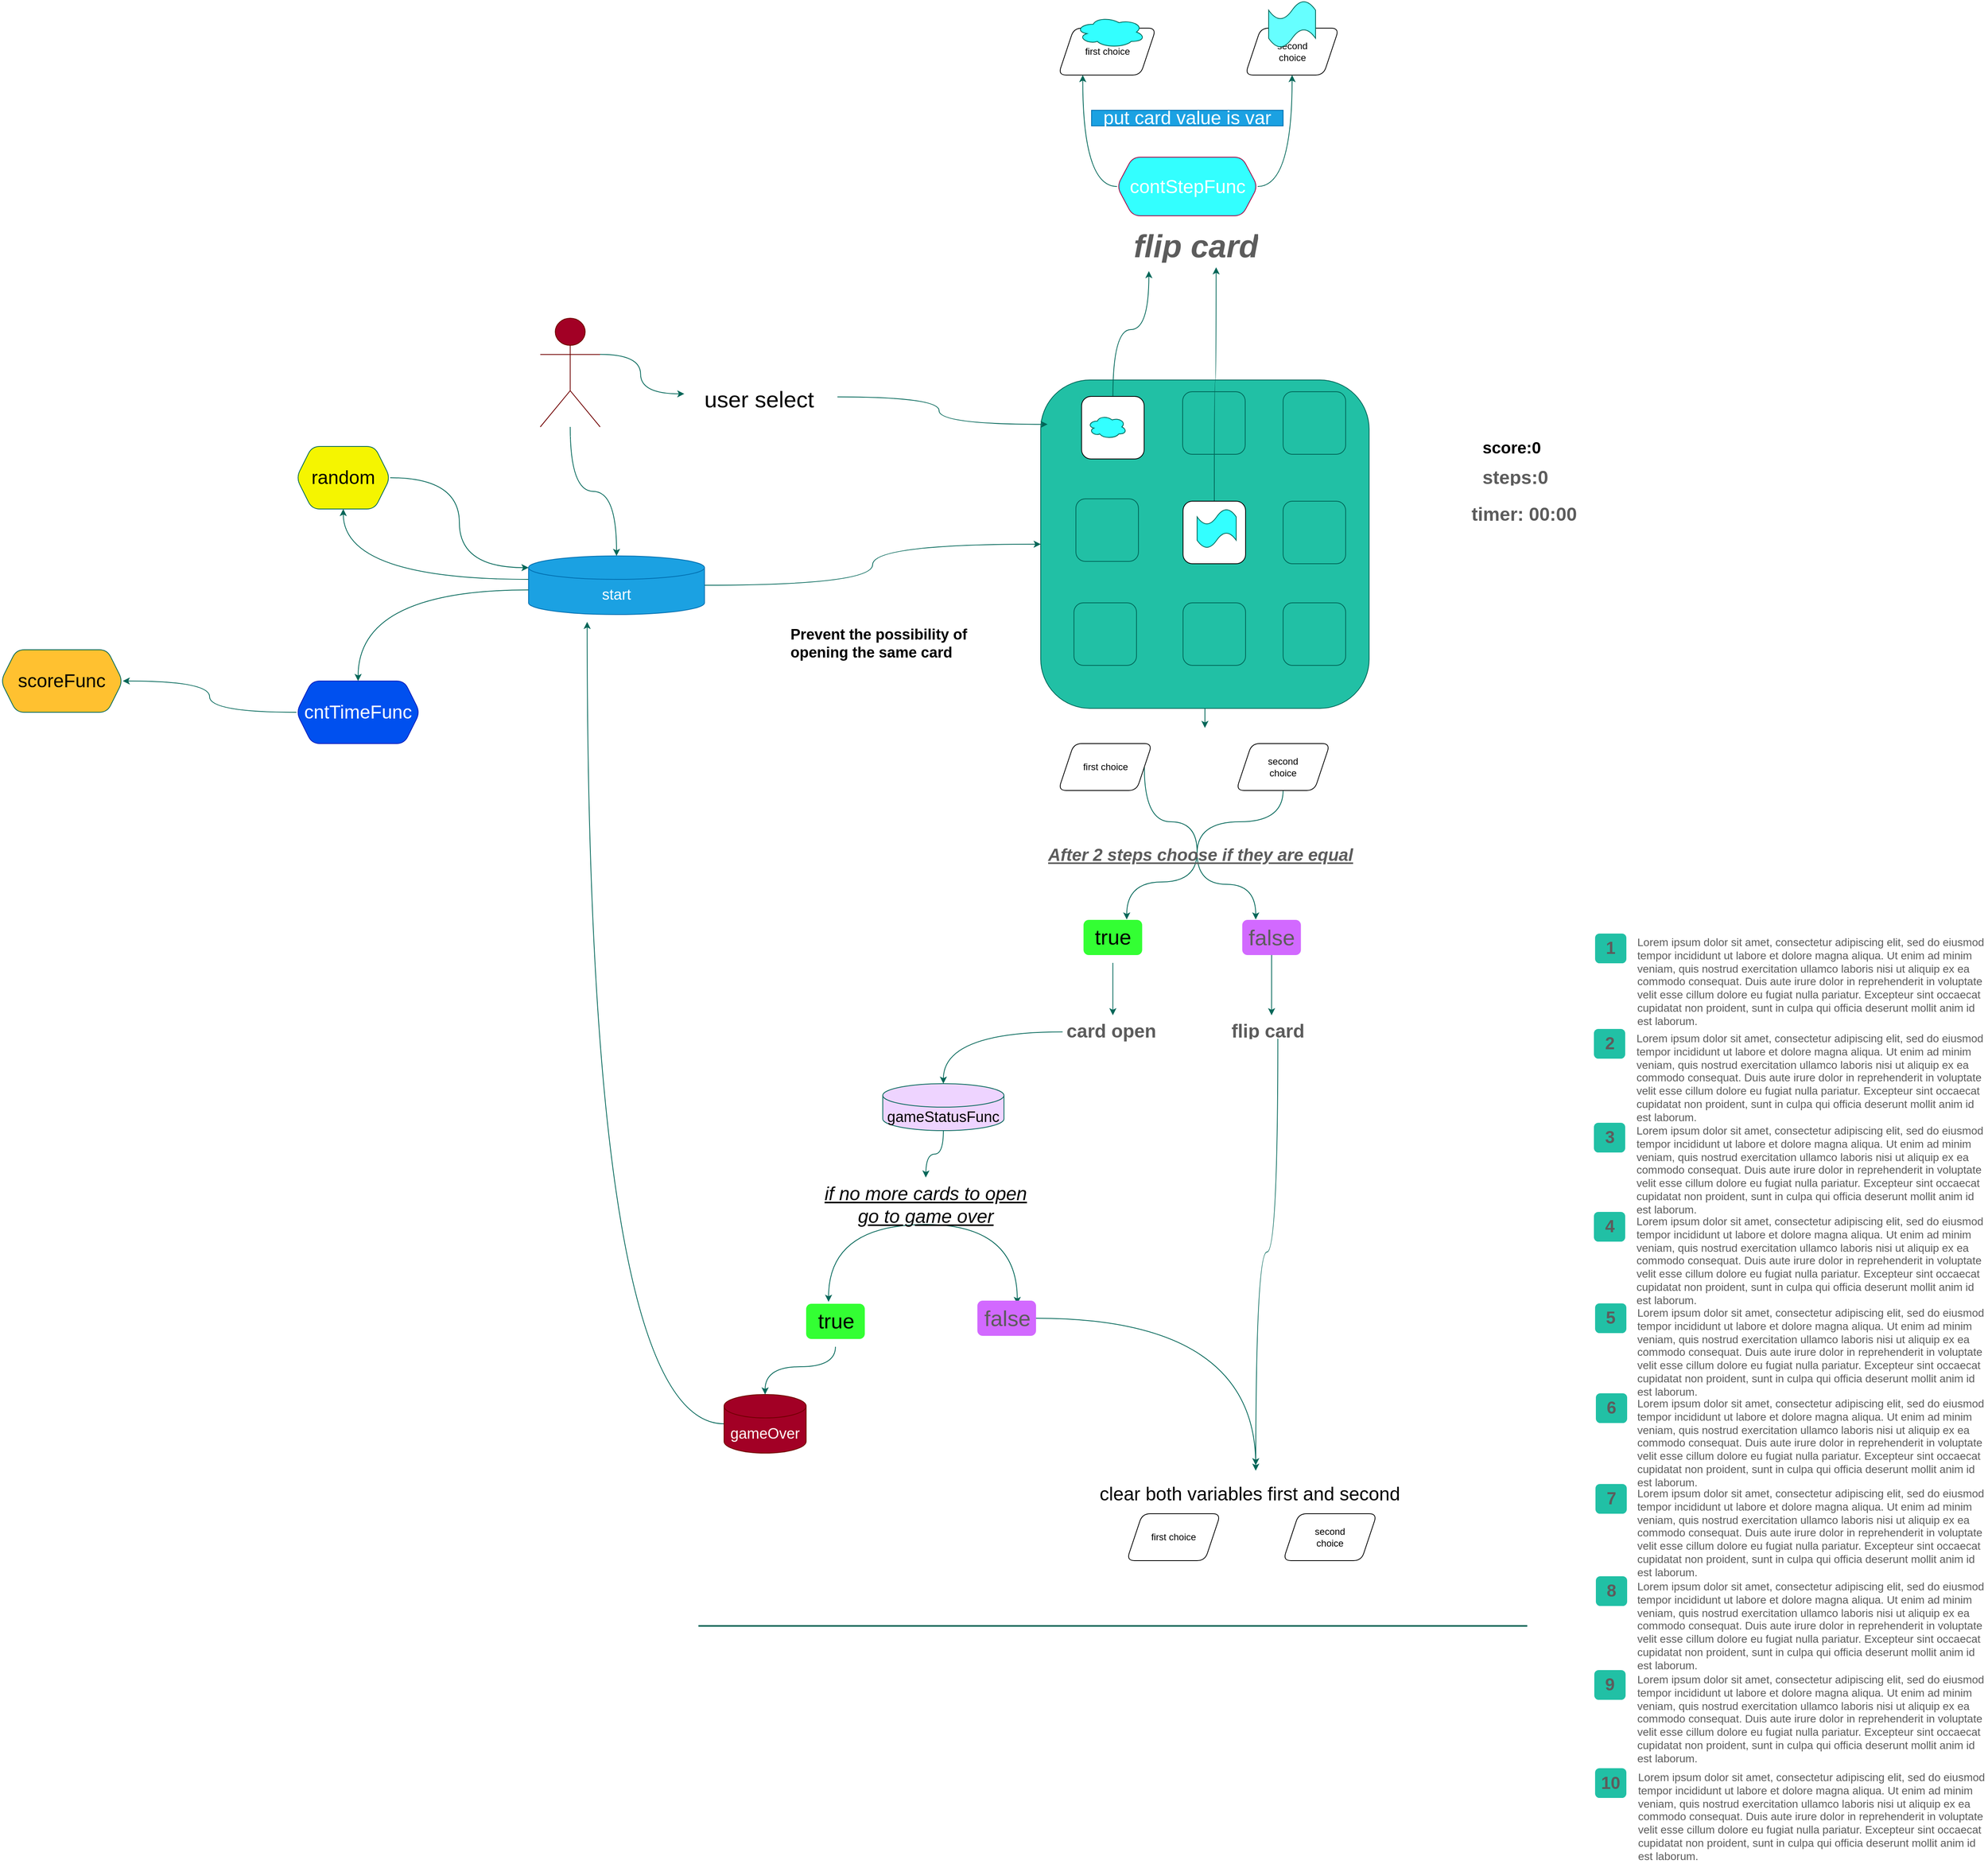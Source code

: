 <mxfile version="14.3.2" type="github">
  <diagram id="Ht1M8jgEwFfnCIfOTk4-" name="Page-1">
    <mxGraphModel dx="4477" dy="3192" grid="1" gridSize="15" guides="1" tooltips="1" connect="1" arrows="1" fold="1" page="1" pageScale="1" pageWidth="827" pageHeight="1169" math="0" shadow="0">
      <root>
        <mxCell id="0" />
        <mxCell id="1" parent="0" />
        <mxCell id="SCVMTBWpLvtzJIhz15lM-1" value="" style="line;strokeWidth=2;html=1;fontSize=14;fillColor=#21C0A5;strokeColor=#006658;fontColor=#5C5C5C;rounded=1;" parent="1" vertex="1">
          <mxGeometry x="22.25" y="943.5" width="1060" height="10" as="geometry" />
        </mxCell>
        <mxCell id="7OVz4w7n9kzEPWy-4BBC-4" value="1" style="whiteSpace=wrap;html=1;strokeColor=none;fontStyle=1;fontSize=22;labelBackgroundColor=none;fillColor=#21C0A5;fontColor=#5C5C5C;rounded=1;" parent="1" vertex="1">
          <mxGeometry x="1169" y="63" width="40" height="38" as="geometry" />
        </mxCell>
        <mxCell id="7OVz4w7n9kzEPWy-4BBC-5" value="2" style="whiteSpace=wrap;html=1;strokeColor=none;fontStyle=1;fontSize=22;labelBackgroundColor=none;fillColor=#21C0A5;fontColor=#5C5C5C;rounded=1;" parent="1" vertex="1">
          <mxGeometry x="1167.5" y="185" width="40" height="38" as="geometry" />
        </mxCell>
        <mxCell id="7OVz4w7n9kzEPWy-4BBC-6" value="3" style="whiteSpace=wrap;html=1;strokeColor=none;fontStyle=1;fontSize=22;labelBackgroundColor=none;fillColor=#21C0A5;fontColor=#5C5C5C;rounded=1;" parent="1" vertex="1">
          <mxGeometry x="1167.5" y="305" width="40" height="38" as="geometry" />
        </mxCell>
        <mxCell id="7OVz4w7n9kzEPWy-4BBC-7" value="4" style="whiteSpace=wrap;html=1;strokeColor=none;fontStyle=1;fontSize=22;labelBackgroundColor=none;fillColor=#21C0A5;fontColor=#5C5C5C;rounded=1;" parent="1" vertex="1">
          <mxGeometry x="1167.5" y="419" width="40" height="38" as="geometry" />
        </mxCell>
        <mxCell id="7OVz4w7n9kzEPWy-4BBC-8" value="5" style="whiteSpace=wrap;html=1;strokeColor=none;fontStyle=1;fontSize=22;labelBackgroundColor=none;fillColor=#21C0A5;fontColor=#5C5C5C;rounded=1;" parent="1" vertex="1">
          <mxGeometry x="1169" y="536" width="40" height="38" as="geometry" />
        </mxCell>
        <mxCell id="7OVz4w7n9kzEPWy-4BBC-9" value="6" style="whiteSpace=wrap;html=1;strokeColor=none;fontStyle=1;fontSize=22;labelBackgroundColor=none;fillColor=#21C0A5;fontColor=#5C5C5C;rounded=1;" parent="1" vertex="1">
          <mxGeometry x="1170" y="651" width="40" height="38" as="geometry" />
        </mxCell>
        <mxCell id="7OVz4w7n9kzEPWy-4BBC-10" value="7" style="whiteSpace=wrap;html=1;strokeColor=none;fontStyle=1;fontSize=22;labelBackgroundColor=none;fillColor=#21C0A5;fontColor=#5C5C5C;rounded=1;" parent="1" vertex="1">
          <mxGeometry x="1169.5" y="767" width="40" height="38" as="geometry" />
        </mxCell>
        <mxCell id="7OVz4w7n9kzEPWy-4BBC-11" value="8" style="whiteSpace=wrap;html=1;strokeColor=none;fontStyle=1;fontSize=22;labelBackgroundColor=none;fillColor=#21C0A5;fontColor=#5C5C5C;rounded=1;" parent="1" vertex="1">
          <mxGeometry x="1170" y="885" width="40" height="38" as="geometry" />
        </mxCell>
        <mxCell id="7OVz4w7n9kzEPWy-4BBC-12" value="9" style="whiteSpace=wrap;html=1;strokeColor=none;fontStyle=1;fontSize=22;labelBackgroundColor=none;fillColor=#21C0A5;fontColor=#5C5C5C;rounded=1;" parent="1" vertex="1">
          <mxGeometry x="1168" y="1005" width="40" height="38" as="geometry" />
        </mxCell>
        <mxCell id="7OVz4w7n9kzEPWy-4BBC-13" value="&lt;span&gt;Lorem ipsum dolor sit amet, consectetur adipiscing elit, sed do eiusmod tempor incididunt ut labore et dolore magna aliqua. Ut enim ad minim veniam, quis nostrud exercitation ullamco laboris nisi ut aliquip ex ea commodo consequat. Duis aute irure dolor in reprehenderit in voluptate velit esse cillum dolore eu fugiat nulla pariatur. Excepteur sint occaecat cupidatat non proident, sunt in culpa qui officia deserunt mollit anim id est laborum.&lt;/span&gt;&lt;br&gt;" style="text;html=1;align=left;verticalAlign=top;spacingTop=-4;fontSize=14;labelBackgroundColor=none;whiteSpace=wrap;fontColor=#5C5C5C;rounded=1;" parent="1" vertex="1">
          <mxGeometry x="1220.5" y="62.5" width="449" height="118" as="geometry" />
        </mxCell>
        <mxCell id="7OVz4w7n9kzEPWy-4BBC-14" value="&lt;span&gt;Lorem ipsum dolor sit amet, consectetur adipiscing elit, sed do eiusmod tempor incididunt ut labore et dolore magna aliqua. Ut enim ad minim veniam, quis nostrud exercitation ullamco laboris nisi ut aliquip ex ea commodo consequat. Duis aute irure dolor in reprehenderit in voluptate velit esse cillum dolore eu fugiat nulla pariatur. Excepteur sint occaecat cupidatat non proident, sunt in culpa qui officia deserunt mollit anim id est laborum.&lt;/span&gt;&lt;br&gt;" style="text;html=1;align=left;verticalAlign=top;spacingTop=-4;fontSize=14;labelBackgroundColor=none;whiteSpace=wrap;fontColor=#5C5C5C;rounded=1;" parent="1" vertex="1">
          <mxGeometry x="1219.5" y="185.5" width="450" height="115" as="geometry" />
        </mxCell>
        <mxCell id="7OVz4w7n9kzEPWy-4BBC-15" value="&lt;span&gt;Lorem ipsum dolor sit amet, consectetur adipiscing elit, sed do eiusmod tempor incididunt ut labore et dolore magna aliqua. Ut enim ad minim veniam, quis nostrud exercitation ullamco laboris nisi ut aliquip ex ea commodo consequat. Duis aute irure dolor in reprehenderit in voluptate velit esse cillum dolore eu fugiat nulla pariatur. Excepteur sint occaecat cupidatat non proident, sunt in culpa qui officia deserunt mollit anim id est laborum.&lt;/span&gt;&lt;br&gt;" style="text;html=1;align=left;verticalAlign=top;spacingTop=-4;fontSize=14;labelBackgroundColor=none;whiteSpace=wrap;fontColor=#5C5C5C;rounded=1;" parent="1" vertex="1">
          <mxGeometry x="1219.5" y="303.5" width="450" height="117" as="geometry" />
        </mxCell>
        <mxCell id="7OVz4w7n9kzEPWy-4BBC-16" value="&lt;span&gt;Lorem ipsum dolor sit amet, consectetur adipiscing elit, sed do eiusmod tempor incididunt ut labore et dolore magna aliqua. Ut enim ad minim veniam, quis nostrud exercitation ullamco laboris nisi ut aliquip ex ea commodo consequat. Duis aute irure dolor in reprehenderit in voluptate velit esse cillum dolore eu fugiat nulla pariatur. Excepteur sint occaecat cupidatat non proident, sunt in culpa qui officia deserunt mollit anim id est laborum.&lt;/span&gt;&lt;br&gt;" style="text;html=1;align=left;verticalAlign=top;spacingTop=-4;fontSize=14;labelBackgroundColor=none;whiteSpace=wrap;fontColor=#5C5C5C;rounded=1;" parent="1" vertex="1">
          <mxGeometry x="1219.5" y="419.5" width="450" height="121" as="geometry" />
        </mxCell>
        <mxCell id="7OVz4w7n9kzEPWy-4BBC-17" value="&lt;span&gt;Lorem ipsum dolor sit amet, consectetur adipiscing elit, sed do eiusmod tempor incididunt ut labore et dolore magna aliqua. Ut enim ad minim veniam, quis nostrud exercitation ullamco laboris nisi ut aliquip ex ea commodo consequat. Duis aute irure dolor in reprehenderit in voluptate velit esse cillum dolore eu fugiat nulla pariatur. Excepteur sint occaecat cupidatat non proident, sunt in culpa qui officia deserunt mollit anim id est laborum.&lt;/span&gt;&lt;br&gt;" style="text;html=1;align=left;verticalAlign=top;spacingTop=-4;fontSize=14;labelBackgroundColor=none;whiteSpace=wrap;fontColor=#5C5C5C;rounded=1;" parent="1" vertex="1">
          <mxGeometry x="1220.5" y="536.5" width="449" height="114" as="geometry" />
        </mxCell>
        <mxCell id="7OVz4w7n9kzEPWy-4BBC-18" value="&lt;span&gt;Lorem ipsum dolor sit amet, consectetur adipiscing elit, sed do eiusmod tempor incididunt ut labore et dolore magna aliqua. Ut enim ad minim veniam, quis nostrud exercitation ullamco laboris nisi ut aliquip ex ea commodo consequat. Duis aute irure dolor in reprehenderit in voluptate velit esse cillum dolore eu fugiat nulla pariatur. Excepteur sint occaecat cupidatat non proident, sunt in culpa qui officia deserunt mollit anim id est laborum.&lt;/span&gt;&lt;br&gt;" style="text;html=1;align=left;verticalAlign=top;spacingTop=-4;fontSize=14;labelBackgroundColor=none;whiteSpace=wrap;fontColor=#5C5C5C;rounded=1;" parent="1" vertex="1">
          <mxGeometry x="1220.5" y="652.5" width="450" height="118" as="geometry" />
        </mxCell>
        <mxCell id="7OVz4w7n9kzEPWy-4BBC-19" value="&lt;span&gt;Lorem ipsum dolor sit amet, consectetur adipiscing elit, sed do eiusmod tempor incididunt ut labore et dolore magna aliqua. Ut enim ad minim veniam, quis nostrud exercitation ullamco laboris nisi ut aliquip ex ea commodo consequat. Duis aute irure dolor in reprehenderit in voluptate velit esse cillum dolore eu fugiat nulla pariatur. Excepteur sint occaecat cupidatat non proident, sunt in culpa qui officia deserunt mollit anim id est laborum.&lt;/span&gt;&lt;br&gt;" style="text;html=1;align=left;verticalAlign=top;spacingTop=-4;fontSize=14;labelBackgroundColor=none;whiteSpace=wrap;fontColor=#5C5C5C;rounded=1;" parent="1" vertex="1">
          <mxGeometry x="1220.5" y="767.5" width="449" height="113" as="geometry" />
        </mxCell>
        <mxCell id="7OVz4w7n9kzEPWy-4BBC-20" value="&lt;span&gt;Lorem ipsum dolor sit amet, consectetur adipiscing elit, sed do eiusmod tempor incididunt ut labore et dolore magna aliqua. Ut enim ad minim veniam, quis nostrud exercitation ullamco laboris nisi ut aliquip ex ea commodo consequat. Duis aute irure dolor in reprehenderit in voluptate velit esse cillum dolore eu fugiat nulla pariatur. Excepteur sint occaecat cupidatat non proident, sunt in culpa qui officia deserunt mollit anim id est laborum.&lt;/span&gt;&lt;br&gt;" style="text;html=1;align=left;verticalAlign=top;spacingTop=-4;fontSize=14;labelBackgroundColor=none;whiteSpace=wrap;fontColor=#5C5C5C;rounded=1;" parent="1" vertex="1">
          <mxGeometry x="1220.5" y="886.5" width="449" height="124" as="geometry" />
        </mxCell>
        <mxCell id="7OVz4w7n9kzEPWy-4BBC-21" value="&lt;span&gt;Lorem ipsum dolor sit amet, consectetur adipiscing elit, sed do eiusmod tempor incididunt ut labore et dolore magna aliqua. Ut enim ad minim veniam, quis nostrud exercitation ullamco laboris nisi ut aliquip ex ea commodo consequat. Duis aute irure dolor in reprehenderit in voluptate velit esse cillum dolore eu fugiat nulla pariatur. Excepteur sint occaecat cupidatat non proident, sunt in culpa qui officia deserunt mollit anim id est laborum.&lt;/span&gt;&lt;br&gt;" style="text;html=1;align=left;verticalAlign=top;spacingTop=-4;fontSize=14;labelBackgroundColor=none;whiteSpace=wrap;fontColor=#5C5C5C;rounded=1;" parent="1" vertex="1">
          <mxGeometry x="1220.5" y="1005.5" width="449" height="115" as="geometry" />
        </mxCell>
        <mxCell id="7OVz4w7n9kzEPWy-4BBC-22" value="10" style="whiteSpace=wrap;html=1;strokeColor=none;fontStyle=1;fontSize=22;labelBackgroundColor=none;fillColor=#21C0A5;fontColor=#5C5C5C;rounded=1;" parent="1" vertex="1">
          <mxGeometry x="1169" y="1130.5" width="40" height="38" as="geometry" />
        </mxCell>
        <mxCell id="7OVz4w7n9kzEPWy-4BBC-23" value="&lt;span&gt;Lorem ipsum dolor sit amet, consectetur adipiscing elit, sed do eiusmod tempor incididunt ut labore et dolore magna aliqua. Ut enim ad minim veniam, quis nostrud exercitation ullamco laboris nisi ut aliquip ex ea commodo consequat. Duis aute irure dolor in reprehenderit in voluptate velit esse cillum dolore eu fugiat nulla pariatur. Excepteur sint occaecat cupidatat non proident, sunt in culpa qui officia deserunt mollit anim id est laborum.&lt;/span&gt;&lt;br&gt;" style="text;html=1;align=left;verticalAlign=top;spacingTop=-4;fontSize=14;labelBackgroundColor=none;whiteSpace=wrap;fontColor=#5C5C5C;rounded=1;" parent="1" vertex="1">
          <mxGeometry x="1221.5" y="1131" width="449" height="115" as="geometry" />
        </mxCell>
        <mxCell id="6ClH8MUro_-HS9Rw8stD-7" value="" style="whiteSpace=wrap;html=1;aspect=fixed;fillColor=#21C0A5;strokeColor=#006658;fontColor=#5C5C5C;rounded=1;" vertex="1" parent="1">
          <mxGeometry x="460" y="-645" width="420" height="420" as="geometry" />
        </mxCell>
        <mxCell id="6ClH8MUro_-HS9Rw8stD-15" value="first choice" style="shape=parallelogram;perimeter=parallelogramPerimeter;whiteSpace=wrap;html=1;fixedSize=1;rounded=1;" vertex="1" parent="1">
          <mxGeometry x="482.5" y="-1095" width="125" height="60" as="geometry" />
        </mxCell>
        <mxCell id="6ClH8MUro_-HS9Rw8stD-16" value="second&lt;br&gt;choice" style="shape=parallelogram;perimeter=parallelogramPerimeter;whiteSpace=wrap;html=1;fixedSize=1;rounded=1;" vertex="1" parent="1">
          <mxGeometry x="721.5" y="-1095" width="120" height="60" as="geometry" />
        </mxCell>
        <mxCell id="6ClH8MUro_-HS9Rw8stD-25" value="" style="whiteSpace=wrap;html=1;aspect=fixed;fillColor=#21C0A5;strokeColor=#006658;fontColor=#5C5C5C;rounded=1;" vertex="1" parent="1">
          <mxGeometry x="641.5" y="-630" width="80" height="80" as="geometry" />
        </mxCell>
        <mxCell id="6ClH8MUro_-HS9Rw8stD-169" style="edgeStyle=orthogonalEdgeStyle;curved=1;rounded=1;orthogonalLoop=1;jettySize=auto;html=1;entryX=0.135;entryY=1.179;entryDx=0;entryDy=0;entryPerimeter=0;strokeColor=#006658;fillColor=#21C0A5;fontSize=19;fontColor=#000000;" edge="1" parent="1" source="6ClH8MUro_-HS9Rw8stD-26" target="6ClH8MUro_-HS9Rw8stD-164">
          <mxGeometry relative="1" as="geometry" />
        </mxCell>
        <mxCell id="6ClH8MUro_-HS9Rw8stD-26" value="" style="whiteSpace=wrap;html=1;aspect=fixed;rounded=1;" vertex="1" parent="1">
          <mxGeometry x="512.25" y="-624" width="80" height="80" as="geometry" />
        </mxCell>
        <mxCell id="6ClH8MUro_-HS9Rw8stD-27" value="" style="whiteSpace=wrap;html=1;aspect=fixed;fillColor=#21C0A5;strokeColor=#006658;fontColor=#5C5C5C;rounded=1;" vertex="1" parent="1">
          <mxGeometry x="770" y="-630" width="80" height="80" as="geometry" />
        </mxCell>
        <mxCell id="6ClH8MUro_-HS9Rw8stD-28" value="" style="whiteSpace=wrap;html=1;aspect=fixed;fillColor=#21C0A5;strokeColor=#006658;fontColor=#5C5C5C;rounded=1;" vertex="1" parent="1">
          <mxGeometry x="505" y="-493" width="80" height="80" as="geometry" />
        </mxCell>
        <mxCell id="6ClH8MUro_-HS9Rw8stD-171" style="edgeStyle=orthogonalEdgeStyle;curved=1;rounded=1;orthogonalLoop=1;jettySize=auto;html=1;entryX=0.613;entryY=1.098;entryDx=0;entryDy=0;entryPerimeter=0;strokeColor=#006658;fillColor=#21C0A5;fontSize=19;fontColor=#000000;" edge="1" parent="1" source="6ClH8MUro_-HS9Rw8stD-29" target="6ClH8MUro_-HS9Rw8stD-164">
          <mxGeometry relative="1" as="geometry" />
        </mxCell>
        <mxCell id="6ClH8MUro_-HS9Rw8stD-29" value="" style="whiteSpace=wrap;html=1;aspect=fixed;rounded=1;" vertex="1" parent="1">
          <mxGeometry x="642" y="-490" width="80" height="80" as="geometry" />
        </mxCell>
        <mxCell id="6ClH8MUro_-HS9Rw8stD-30" value="" style="whiteSpace=wrap;html=1;aspect=fixed;fillColor=#21C0A5;strokeColor=#006658;fontColor=#5C5C5C;rounded=1;" vertex="1" parent="1">
          <mxGeometry x="770" y="-490" width="80" height="80" as="geometry" />
        </mxCell>
        <mxCell id="6ClH8MUro_-HS9Rw8stD-31" value="" style="whiteSpace=wrap;html=1;aspect=fixed;fillColor=#21C0A5;strokeColor=#006658;fontColor=#5C5C5C;rounded=1;" vertex="1" parent="1">
          <mxGeometry x="502.5" y="-360" width="80" height="80" as="geometry" />
        </mxCell>
        <mxCell id="6ClH8MUro_-HS9Rw8stD-32" value="" style="whiteSpace=wrap;html=1;aspect=fixed;fillColor=#21C0A5;strokeColor=#006658;fontColor=#5C5C5C;rounded=1;" vertex="1" parent="1">
          <mxGeometry x="642" y="-360" width="80" height="80" as="geometry" />
        </mxCell>
        <mxCell id="6ClH8MUro_-HS9Rw8stD-33" value="" style="whiteSpace=wrap;html=1;aspect=fixed;fillColor=#21C0A5;strokeColor=#006658;fontColor=#5C5C5C;rounded=1;" vertex="1" parent="1">
          <mxGeometry x="770" y="-360" width="80" height="80" as="geometry" />
        </mxCell>
        <mxCell id="6ClH8MUro_-HS9Rw8stD-34" style="edgeStyle=orthogonalEdgeStyle;orthogonalLoop=1;jettySize=auto;html=1;exitX=0.5;exitY=1;exitDx=0;exitDy=0;strokeColor=#006658;fontColor=#5C5C5C;curved=1;" edge="1" parent="1" source="6ClH8MUro_-HS9Rw8stD-7">
          <mxGeometry relative="1" as="geometry">
            <mxPoint x="670" y="-200" as="targetPoint" />
          </mxGeometry>
        </mxCell>
        <mxCell id="6ClH8MUro_-HS9Rw8stD-131" value="" style="edgeStyle=orthogonalEdgeStyle;curved=1;rounded=1;orthogonalLoop=1;jettySize=auto;html=1;strokeColor=#006658;fillColor=#21C0A5;fontSize=24;fontColor=#000000;" edge="1" parent="1" source="6ClH8MUro_-HS9Rw8stD-41" target="6ClH8MUro_-HS9Rw8stD-110">
          <mxGeometry relative="1" as="geometry" />
        </mxCell>
        <mxCell id="6ClH8MUro_-HS9Rw8stD-134" style="edgeStyle=orthogonalEdgeStyle;curved=1;rounded=1;orthogonalLoop=1;jettySize=auto;html=1;exitX=1;exitY=0.333;exitDx=0;exitDy=0;exitPerimeter=0;entryX=0.021;entryY=0.135;entryDx=0;entryDy=0;entryPerimeter=0;strokeColor=#006658;fillColor=#21C0A5;fontSize=29;fontColor=#000000;" edge="1" parent="1" source="6ClH8MUro_-HS9Rw8stD-135" target="6ClH8MUro_-HS9Rw8stD-7">
          <mxGeometry relative="1" as="geometry" />
        </mxCell>
        <mxCell id="6ClH8MUro_-HS9Rw8stD-41" value="Actor" style="shape=umlActor;verticalLabelPosition=bottom;verticalAlign=top;html=1;outlineConnect=0;fillColor=#a20025;strokeColor=#6F0000;fontColor=#ffffff;rounded=1;" vertex="1" parent="1">
          <mxGeometry x="-180" y="-724" width="76.5" height="139" as="geometry" />
        </mxCell>
        <mxCell id="6ClH8MUro_-HS9Rw8stD-42" value="" style="ellipse;shape=cloud;whiteSpace=wrap;html=1;strokeColor=#006658;fontColor=#5C5C5C;rounded=1;fillColor=#33FFFF;" vertex="1" parent="1">
          <mxGeometry x="520" y="-600" width="50" height="30" as="geometry" />
        </mxCell>
        <mxCell id="6ClH8MUro_-HS9Rw8stD-44" value="" style="ellipse;shape=cloud;whiteSpace=wrap;html=1;strokeColor=#006658;fontColor=#5C5C5C;rounded=1;fillColor=#33FFFF;" vertex="1" parent="1">
          <mxGeometry x="505" y="-1110" width="88.5" height="40" as="geometry" />
        </mxCell>
        <mxCell id="6ClH8MUro_-HS9Rw8stD-47" value="" style="shape=tape;whiteSpace=wrap;html=1;strokeColor=#006658;fontColor=#5C5C5C;rounded=1;fillColor=#33FFFF;" vertex="1" parent="1">
          <mxGeometry x="660" y="-480" width="50" height="50" as="geometry" />
        </mxCell>
        <mxCell id="6ClH8MUro_-HS9Rw8stD-49" value="" style="shape=tape;whiteSpace=wrap;html=1;strokeColor=#006658;fontColor=#5C5C5C;rounded=1;fillColor=#66FFFF;" vertex="1" parent="1">
          <mxGeometry x="751.5" y="-1130" width="60" height="60" as="geometry" />
        </mxCell>
        <mxCell id="6ClH8MUro_-HS9Rw8stD-64" value="" style="edgeStyle=orthogonalEdgeStyle;curved=1;rounded=1;orthogonalLoop=1;jettySize=auto;html=1;strokeColor=#006658;fillColor=#21C0A5;fontColor=#5C5C5C;fontSize=16;" edge="1" parent="1" source="6ClH8MUro_-HS9Rw8stD-51">
          <mxGeometry relative="1" as="geometry">
            <mxPoint x="735" y="45" as="targetPoint" />
            <Array as="points">
              <mxPoint x="660" y="-80" />
              <mxPoint x="660" />
              <mxPoint x="735" />
            </Array>
          </mxGeometry>
        </mxCell>
        <mxCell id="6ClH8MUro_-HS9Rw8stD-51" value="second&lt;br&gt;choice" style="shape=parallelogram;perimeter=parallelogramPerimeter;whiteSpace=wrap;html=1;fixedSize=1;rounded=1;" vertex="1" parent="1">
          <mxGeometry x="710" y="-180" width="120" height="60" as="geometry" />
        </mxCell>
        <mxCell id="6ClH8MUro_-HS9Rw8stD-75" style="edgeStyle=orthogonalEdgeStyle;curved=1;rounded=1;orthogonalLoop=1;jettySize=auto;html=1;exitX=1;exitY=0.5;exitDx=0;exitDy=0;strokeColor=#006658;fillColor=#21C0A5;fontSize=28;fontColor=#000000;" edge="1" parent="1" source="6ClH8MUro_-HS9Rw8stD-52">
          <mxGeometry relative="1" as="geometry">
            <mxPoint x="570" y="45" as="targetPoint" />
            <Array as="points">
              <mxPoint x="660" y="-80" />
              <mxPoint x="660" y="-3" />
              <mxPoint x="570" y="-3" />
            </Array>
          </mxGeometry>
        </mxCell>
        <mxCell id="6ClH8MUro_-HS9Rw8stD-52" value="first choice" style="shape=parallelogram;perimeter=parallelogramPerimeter;whiteSpace=wrap;html=1;fixedSize=1;rounded=1;" vertex="1" parent="1">
          <mxGeometry x="482.5" y="-180" width="120" height="60" as="geometry" />
        </mxCell>
        <mxCell id="6ClH8MUro_-HS9Rw8stD-72" style="edgeStyle=orthogonalEdgeStyle;curved=1;rounded=1;orthogonalLoop=1;jettySize=auto;html=1;entryX=0.5;entryY=0;entryDx=0;entryDy=0;strokeColor=#006658;fillColor=#21C0A5;fontSize=28;fontColor=#000000;" edge="1" parent="1" source="6ClH8MUro_-HS9Rw8stD-61" target="6ClH8MUro_-HS9Rw8stD-63">
          <mxGeometry relative="1" as="geometry" />
        </mxCell>
        <mxCell id="6ClH8MUro_-HS9Rw8stD-61" value="true" style="text;html=1;align=center;verticalAlign=middle;resizable=0;points=[];autosize=1;rounded=1;fillColor=#33FF33;perimeterSpacing=10;glass=0;fontSize=27;" vertex="1" parent="1">
          <mxGeometry x="514.75" y="45.5" width="75" height="45" as="geometry" />
        </mxCell>
        <mxCell id="6ClH8MUro_-HS9Rw8stD-73" style="edgeStyle=orthogonalEdgeStyle;curved=1;rounded=1;orthogonalLoop=1;jettySize=auto;html=1;strokeColor=#006658;fillColor=#21C0A5;fontSize=28;fontColor=#000000;" edge="1" parent="1" source="6ClH8MUro_-HS9Rw8stD-62">
          <mxGeometry relative="1" as="geometry">
            <mxPoint x="755.25" y="167.5" as="targetPoint" />
          </mxGeometry>
        </mxCell>
        <mxCell id="6ClH8MUro_-HS9Rw8stD-62" value="false" style="text;html=1;align=center;verticalAlign=middle;resizable=0;points=[];autosize=1;fontColor=#5C5C5C;rounded=1;fillColor=#D269FF;fontSize=28;" vertex="1" parent="1">
          <mxGeometry x="717.75" y="45.5" width="75" height="45" as="geometry" />
        </mxCell>
        <mxCell id="6ClH8MUro_-HS9Rw8stD-145" style="edgeStyle=orthogonalEdgeStyle;curved=1;rounded=1;orthogonalLoop=1;jettySize=auto;html=1;entryX=0.5;entryY=0;entryDx=0;entryDy=0;entryPerimeter=0;strokeColor=#006658;fillColor=#21C0A5;fontSize=29;fontColor=#000000;" edge="1" parent="1" source="6ClH8MUro_-HS9Rw8stD-63" target="6ClH8MUro_-HS9Rw8stD-101">
          <mxGeometry relative="1" as="geometry" />
        </mxCell>
        <mxCell id="6ClH8MUro_-HS9Rw8stD-63" value="&lt;h1&gt;card open&lt;/h1&gt;" style="text;html=1;strokeColor=none;fillColor=none;spacing=5;spacingTop=-20;whiteSpace=wrap;overflow=hidden;rounded=0;fontColor=#5C5C5C;" vertex="1" parent="1">
          <mxGeometry x="488" y="167.5" width="128.5" height="42.5" as="geometry" />
        </mxCell>
        <mxCell id="6ClH8MUro_-HS9Rw8stD-154" style="edgeStyle=orthogonalEdgeStyle;curved=1;rounded=1;orthogonalLoop=1;jettySize=auto;html=1;strokeColor=#006658;fillColor=#21C0A5;fontSize=29;fontColor=#000000;" edge="1" parent="1" source="6ClH8MUro_-HS9Rw8stD-74">
          <mxGeometry relative="1" as="geometry">
            <mxPoint x="735" y="743" as="targetPoint" />
          </mxGeometry>
        </mxCell>
        <mxCell id="6ClH8MUro_-HS9Rw8stD-74" value="&lt;h1&gt;flip card&lt;/h1&gt;" style="text;html=1;strokeColor=none;fillColor=none;spacing=5;spacingTop=-20;whiteSpace=wrap;overflow=hidden;rounded=0;fontColor=#5C5C5C;" vertex="1" parent="1">
          <mxGeometry x="699" y="167.5" width="128.5" height="30" as="geometry" />
        </mxCell>
        <mxCell id="6ClH8MUro_-HS9Rw8stD-76" value="&lt;span style=&quot;font-size: 21px&quot;&gt;score:0&lt;/span&gt;" style="text;html=1;strokeColor=none;fillColor=none;align=center;verticalAlign=middle;whiteSpace=wrap;rounded=0;glass=0;fontSize=28;fontColor=#000000;fontStyle=1" vertex="1" parent="1">
          <mxGeometry x="1035" y="-570" width="55" height="17" as="geometry" />
        </mxCell>
        <mxCell id="6ClH8MUro_-HS9Rw8stD-77" value="&lt;h1&gt;steps:0&lt;/h1&gt;" style="text;html=1;strokeColor=none;fillColor=none;spacing=5;spacingTop=-20;whiteSpace=wrap;overflow=hidden;rounded=0;fontColor=#5C5C5C;" vertex="1" parent="1">
          <mxGeometry x="1020" y="-540" width="128.5" height="30" as="geometry" />
        </mxCell>
        <mxCell id="6ClH8MUro_-HS9Rw8stD-78" value="&lt;h1&gt;timer: 00:00&lt;/h1&gt;" style="text;html=1;strokeColor=none;fillColor=none;spacing=5;spacingTop=-20;whiteSpace=wrap;overflow=hidden;rounded=0;fontColor=#5C5C5C;" vertex="1" parent="1">
          <mxGeometry x="1005.75" y="-493" width="149.25" height="30" as="geometry" />
        </mxCell>
        <mxCell id="6ClH8MUro_-HS9Rw8stD-81" value="clear both variables first and second" style="text;html=1;strokeColor=none;fillColor=none;align=center;verticalAlign=middle;whiteSpace=wrap;rounded=0;glass=0;fontSize=24;fontColor=#000000;" vertex="1" parent="1">
          <mxGeometry x="525" y="767" width="405" height="25" as="geometry" />
        </mxCell>
        <mxCell id="6ClH8MUro_-HS9Rw8stD-82" value="first choice" style="shape=parallelogram;perimeter=parallelogramPerimeter;whiteSpace=wrap;html=1;fixedSize=1;rounded=1;" vertex="1" parent="1">
          <mxGeometry x="570" y="805" width="120" height="60" as="geometry" />
        </mxCell>
        <mxCell id="6ClH8MUro_-HS9Rw8stD-83" value="second&lt;br&gt;choice" style="shape=parallelogram;perimeter=parallelogramPerimeter;whiteSpace=wrap;html=1;fixedSize=1;rounded=1;" vertex="1" parent="1">
          <mxGeometry x="770" y="805" width="120" height="60" as="geometry" />
        </mxCell>
        <mxCell id="6ClH8MUro_-HS9Rw8stD-88" value="put card value is var" style="text;html=1;align=center;verticalAlign=middle;whiteSpace=wrap;rounded=0;glass=0;fontSize=24;fillColor=#1ba1e2;strokeColor=#006EAF;fontColor=#ffffff;" vertex="1" parent="1">
          <mxGeometry x="525" y="-990" width="245" height="20" as="geometry" />
        </mxCell>
        <mxCell id="6ClH8MUro_-HS9Rw8stD-138" style="edgeStyle=orthogonalEdgeStyle;curved=1;rounded=1;orthogonalLoop=1;jettySize=auto;html=1;exitX=0;exitY=0.5;exitDx=0;exitDy=0;entryX=0.25;entryY=1;entryDx=0;entryDy=0;strokeColor=#006658;fillColor=#21C0A5;fontSize=29;fontColor=#000000;" edge="1" parent="1" source="6ClH8MUro_-HS9Rw8stD-92" target="6ClH8MUro_-HS9Rw8stD-15">
          <mxGeometry relative="1" as="geometry" />
        </mxCell>
        <mxCell id="6ClH8MUro_-HS9Rw8stD-139" style="edgeStyle=orthogonalEdgeStyle;curved=1;rounded=1;orthogonalLoop=1;jettySize=auto;html=1;exitX=1;exitY=0.5;exitDx=0;exitDy=0;entryX=0.5;entryY=1;entryDx=0;entryDy=0;strokeColor=#006658;fillColor=#21C0A5;fontSize=29;fontColor=#000000;" edge="1" parent="1" source="6ClH8MUro_-HS9Rw8stD-92" target="6ClH8MUro_-HS9Rw8stD-16">
          <mxGeometry relative="1" as="geometry" />
        </mxCell>
        <mxCell id="6ClH8MUro_-HS9Rw8stD-92" value="contStepFunc" style="shape=hexagon;perimeter=hexagonPerimeter2;whiteSpace=wrap;html=1;fixedSize=1;rounded=1;glass=0;strokeColor=#A50040;fontSize=24;fontColor=#ffffff;fillColor=#33FFFF;" vertex="1" parent="1">
          <mxGeometry x="557.5" y="-930" width="180" height="75" as="geometry" />
        </mxCell>
        <mxCell id="6ClH8MUro_-HS9Rw8stD-175" style="edgeStyle=orthogonalEdgeStyle;curved=1;rounded=1;orthogonalLoop=1;jettySize=auto;html=1;entryX=1;entryY=0.5;entryDx=0;entryDy=0;strokeColor=#006658;fillColor=#21C0A5;fontSize=19;fontColor=#000000;" edge="1" parent="1" source="6ClH8MUro_-HS9Rw8stD-98" target="6ClH8MUro_-HS9Rw8stD-99">
          <mxGeometry relative="1" as="geometry" />
        </mxCell>
        <mxCell id="6ClH8MUro_-HS9Rw8stD-98" value="cntTimeFunc" style="shape=hexagon;perimeter=hexagonPerimeter2;whiteSpace=wrap;html=1;fixedSize=1;rounded=1;glass=0;strokeColor=#001DBC;fillColor=#0050ef;fontSize=24;fontColor=#ffffff;" vertex="1" parent="1">
          <mxGeometry x="-492" y="-260" width="158" height="80" as="geometry" />
        </mxCell>
        <mxCell id="6ClH8MUro_-HS9Rw8stD-99" value="scoreFunc" style="shape=hexagon;perimeter=hexagonPerimeter2;whiteSpace=wrap;html=1;fixedSize=1;rounded=1;glass=0;strokeColor=#006658;gradientColor=none;fontSize=24;fontColor=#000000;fillColor=#FFC130;" vertex="1" parent="1">
          <mxGeometry x="-870" y="-300" width="156" height="80" as="geometry" />
        </mxCell>
        <mxCell id="6ClH8MUro_-HS9Rw8stD-100" value="&lt;h1 style=&quot;font-size: 19px;&quot;&gt;Prevent the possibility of opening the same card&lt;br style=&quot;font-size: 19px;&quot;&gt;&lt;/h1&gt;" style="text;html=1;strokeColor=none;fillColor=none;spacing=5;spacingTop=-20;whiteSpace=wrap;overflow=hidden;rounded=0;glass=0;fontSize=19;fontColor=#000000;" vertex="1" parent="1">
          <mxGeometry x="135" y="-333" width="255" height="48" as="geometry" />
        </mxCell>
        <mxCell id="6ClH8MUro_-HS9Rw8stD-151" style="edgeStyle=orthogonalEdgeStyle;curved=1;rounded=1;orthogonalLoop=1;jettySize=auto;html=1;strokeColor=#006658;fillColor=#21C0A5;fontSize=29;fontColor=#000000;" edge="1" parent="1" source="6ClH8MUro_-HS9Rw8stD-101">
          <mxGeometry relative="1" as="geometry">
            <mxPoint x="313" y="375" as="targetPoint" />
          </mxGeometry>
        </mxCell>
        <mxCell id="6ClH8MUro_-HS9Rw8stD-101" value="gameStatusFunc" style="shape=cylinder3;whiteSpace=wrap;html=1;boundedLbl=1;backgroundOutline=1;size=15;rounded=1;glass=0;strokeColor=#006658;gradientColor=none;fontSize=19;fontColor=#000000;fillColor=#EED4FF;" vertex="1" parent="1">
          <mxGeometry x="258" y="255" width="155" height="60" as="geometry" />
        </mxCell>
        <mxCell id="6ClH8MUro_-HS9Rw8stD-148" style="edgeStyle=orthogonalEdgeStyle;curved=1;rounded=1;orthogonalLoop=1;jettySize=auto;html=1;entryX=0.68;entryY=0.093;entryDx=0;entryDy=0;entryPerimeter=0;strokeColor=#006658;fillColor=#21C0A5;fontSize=29;fontColor=#000000;" edge="1" parent="1" target="6ClH8MUro_-HS9Rw8stD-147">
          <mxGeometry relative="1" as="geometry">
            <mxPoint x="313" y="435" as="sourcePoint" />
          </mxGeometry>
        </mxCell>
        <mxCell id="6ClH8MUro_-HS9Rw8stD-149" style="edgeStyle=orthogonalEdgeStyle;curved=1;rounded=1;orthogonalLoop=1;jettySize=auto;html=1;entryX=0.407;entryY=0.115;entryDx=0;entryDy=0;entryPerimeter=0;strokeColor=#006658;fillColor=#21C0A5;fontSize=29;fontColor=#000000;" edge="1" parent="1" target="6ClH8MUro_-HS9Rw8stD-146">
          <mxGeometry relative="1" as="geometry">
            <mxPoint x="313" y="435" as="sourcePoint" />
          </mxGeometry>
        </mxCell>
        <mxCell id="6ClH8MUro_-HS9Rw8stD-105" value="if no more cards to open go to game over" style="text;html=1;strokeColor=none;fillColor=none;align=center;verticalAlign=middle;whiteSpace=wrap;rounded=0;glass=0;fontSize=24;fontColor=#000000;fontStyle=6" vertex="1" parent="1">
          <mxGeometry x="178.5" y="401.25" width="268" height="17.75" as="geometry" />
        </mxCell>
        <mxCell id="6ClH8MUro_-HS9Rw8stD-109" style="edgeStyle=orthogonalEdgeStyle;curved=1;rounded=1;orthogonalLoop=1;jettySize=auto;html=1;strokeColor=#006658;fillColor=#21C0A5;fontSize=19;fontColor=#000000;entryX=0.333;entryY=1.125;entryDx=0;entryDy=0;entryPerimeter=0;" edge="1" parent="1" source="6ClH8MUro_-HS9Rw8stD-108" target="6ClH8MUro_-HS9Rw8stD-110">
          <mxGeometry relative="1" as="geometry">
            <mxPoint x="630" y="487.5" as="targetPoint" />
          </mxGeometry>
        </mxCell>
        <mxCell id="6ClH8MUro_-HS9Rw8stD-108" value="gameOver" style="shape=cylinder3;whiteSpace=wrap;html=1;boundedLbl=1;backgroundOutline=1;size=15;rounded=1;glass=0;strokeColor=#6F0000;fontSize=19;fontColor=#ffffff;fillColor=#a20025;" vertex="1" parent="1">
          <mxGeometry x="55" y="652.5" width="105" height="75" as="geometry" />
        </mxCell>
        <mxCell id="6ClH8MUro_-HS9Rw8stD-126" value="" style="edgeStyle=orthogonalEdgeStyle;curved=1;rounded=1;orthogonalLoop=1;jettySize=auto;html=1;strokeColor=#006658;fillColor=#21C0A5;fontSize=24;fontColor=#000000;" edge="1" parent="1" source="6ClH8MUro_-HS9Rw8stD-110" target="6ClH8MUro_-HS9Rw8stD-125">
          <mxGeometry relative="1" as="geometry">
            <Array as="points">
              <mxPoint x="-432" y="-390" />
            </Array>
          </mxGeometry>
        </mxCell>
        <mxCell id="6ClH8MUro_-HS9Rw8stD-133" style="edgeStyle=orthogonalEdgeStyle;curved=1;rounded=1;orthogonalLoop=1;jettySize=auto;html=1;exitX=1;exitY=0.5;exitDx=0;exitDy=0;exitPerimeter=0;entryX=0;entryY=0.5;entryDx=0;entryDy=0;strokeColor=#006658;fillColor=#21C0A5;fontSize=29;fontColor=#000000;" edge="1" parent="1" source="6ClH8MUro_-HS9Rw8stD-110" target="6ClH8MUro_-HS9Rw8stD-7">
          <mxGeometry relative="1" as="geometry" />
        </mxCell>
        <mxCell id="6ClH8MUro_-HS9Rw8stD-174" style="edgeStyle=orthogonalEdgeStyle;curved=1;rounded=1;orthogonalLoop=1;jettySize=auto;html=1;entryX=0.5;entryY=0;entryDx=0;entryDy=0;strokeColor=#006658;fillColor=#21C0A5;fontSize=19;fontColor=#000000;exitX=0;exitY=0;exitDx=0;exitDy=43.5;exitPerimeter=0;" edge="1" parent="1" source="6ClH8MUro_-HS9Rw8stD-110" target="6ClH8MUro_-HS9Rw8stD-98">
          <mxGeometry relative="1" as="geometry" />
        </mxCell>
        <mxCell id="6ClH8MUro_-HS9Rw8stD-110" value="start" style="shape=cylinder3;whiteSpace=wrap;html=1;boundedLbl=1;backgroundOutline=1;size=15;rounded=1;glass=0;strokeColor=#006EAF;fillColor=#1ba1e2;fontSize=19;fontColor=#ffffff;" vertex="1" parent="1">
          <mxGeometry x="-195" y="-420" width="225" height="75" as="geometry" />
        </mxCell>
        <mxCell id="6ClH8MUro_-HS9Rw8stD-119" value="&lt;font style=&quot;font-size: 22px;&quot;&gt;&lt;span style=&quot;font-size: 22px;&quot;&gt;After 2 steps choose if they are equal&lt;/span&gt;&lt;/font&gt;" style="text;html=1;align=center;verticalAlign=middle;resizable=0;points=[];autosize=1;fontColor=#5C5C5C;rounded=1;fontSize=22;fontStyle=7" vertex="1" parent="1">
          <mxGeometry x="454" y="-52.5" width="420" height="30" as="geometry" />
        </mxCell>
        <mxCell id="6ClH8MUro_-HS9Rw8stD-129" style="edgeStyle=orthogonalEdgeStyle;curved=1;rounded=1;orthogonalLoop=1;jettySize=auto;html=1;exitX=1;exitY=0.5;exitDx=0;exitDy=0;entryX=0;entryY=0;entryDx=0;entryDy=15;entryPerimeter=0;strokeColor=#006658;fillColor=#21C0A5;fontSize=24;fontColor=#000000;" edge="1" parent="1" source="6ClH8MUro_-HS9Rw8stD-125" target="6ClH8MUro_-HS9Rw8stD-110">
          <mxGeometry relative="1" as="geometry" />
        </mxCell>
        <mxCell id="6ClH8MUro_-HS9Rw8stD-125" value="random" style="shape=hexagon;perimeter=hexagonPerimeter2;whiteSpace=wrap;html=1;fixedSize=1;rounded=1;glass=0;strokeColor=#006658;gradientColor=none;fontSize=24;fontColor=#000000;fillColor=#F5F500;" vertex="1" parent="1">
          <mxGeometry x="-492" y="-560" width="120" height="80" as="geometry" />
        </mxCell>
        <mxCell id="6ClH8MUro_-HS9Rw8stD-135" value="user select" style="text;html=1;strokeColor=none;fillColor=none;align=center;verticalAlign=middle;whiteSpace=wrap;rounded=0;glass=0;fontSize=29;fontColor=#000000;" vertex="1" parent="1">
          <mxGeometry y="-630" width="200" height="20" as="geometry" />
        </mxCell>
        <mxCell id="6ClH8MUro_-HS9Rw8stD-136" style="edgeStyle=orthogonalEdgeStyle;curved=1;rounded=1;orthogonalLoop=1;jettySize=auto;html=1;exitX=1;exitY=0.333;exitDx=0;exitDy=0;exitPerimeter=0;entryX=0.021;entryY=0.135;entryDx=0;entryDy=0;entryPerimeter=0;strokeColor=#006658;fillColor=#21C0A5;fontSize=29;fontColor=#000000;" edge="1" parent="1" source="6ClH8MUro_-HS9Rw8stD-41" target="6ClH8MUro_-HS9Rw8stD-135">
          <mxGeometry relative="1" as="geometry">
            <mxPoint x="-103.5" y="-677.667" as="sourcePoint" />
            <mxPoint x="468.82" y="-588.3" as="targetPoint" />
          </mxGeometry>
        </mxCell>
        <mxCell id="6ClH8MUro_-HS9Rw8stD-153" value="" style="edgeStyle=orthogonalEdgeStyle;curved=1;rounded=1;orthogonalLoop=1;jettySize=auto;html=1;strokeColor=#006658;fillColor=#21C0A5;fontSize=29;fontColor=#000000;" edge="1" parent="1" source="6ClH8MUro_-HS9Rw8stD-146" target="6ClH8MUro_-HS9Rw8stD-108">
          <mxGeometry relative="1" as="geometry" />
        </mxCell>
        <mxCell id="6ClH8MUro_-HS9Rw8stD-146" value="true" style="text;html=1;align=center;verticalAlign=middle;resizable=0;points=[];autosize=1;rounded=1;fillColor=#33FF33;perimeterSpacing=10;glass=0;fontSize=27;" vertex="1" parent="1">
          <mxGeometry x="160" y="536.5" width="75" height="45" as="geometry" />
        </mxCell>
        <mxCell id="6ClH8MUro_-HS9Rw8stD-161" style="edgeStyle=orthogonalEdgeStyle;curved=1;rounded=1;orthogonalLoop=1;jettySize=auto;html=1;strokeColor=#006658;fillColor=#21C0A5;fontSize=29;fontColor=#000000;" edge="1" parent="1" source="6ClH8MUro_-HS9Rw8stD-147">
          <mxGeometry relative="1" as="geometry">
            <mxPoint x="735" y="750" as="targetPoint" />
          </mxGeometry>
        </mxCell>
        <mxCell id="6ClH8MUro_-HS9Rw8stD-147" value="false" style="text;html=1;align=center;verticalAlign=middle;resizable=0;points=[];autosize=1;fontColor=#5C5C5C;rounded=1;fillColor=#D269FF;fontSize=28;" vertex="1" parent="1">
          <mxGeometry x="379" y="532.5" width="75" height="45" as="geometry" />
        </mxCell>
        <mxCell id="6ClH8MUro_-HS9Rw8stD-164" value="&lt;h1&gt;&lt;font style=&quot;font-size: 41px&quot;&gt;flip card&lt;/font&gt;&lt;/h1&gt;" style="text;html=1;strokeColor=none;fillColor=none;spacing=5;spacingTop=-20;whiteSpace=wrap;overflow=hidden;rounded=0;fontColor=#5C5C5C;fontSize=19;fontStyle=2" vertex="1" parent="1">
          <mxGeometry x="574" y="-855" width="180" height="60" as="geometry" />
        </mxCell>
      </root>
    </mxGraphModel>
  </diagram>
</mxfile>
